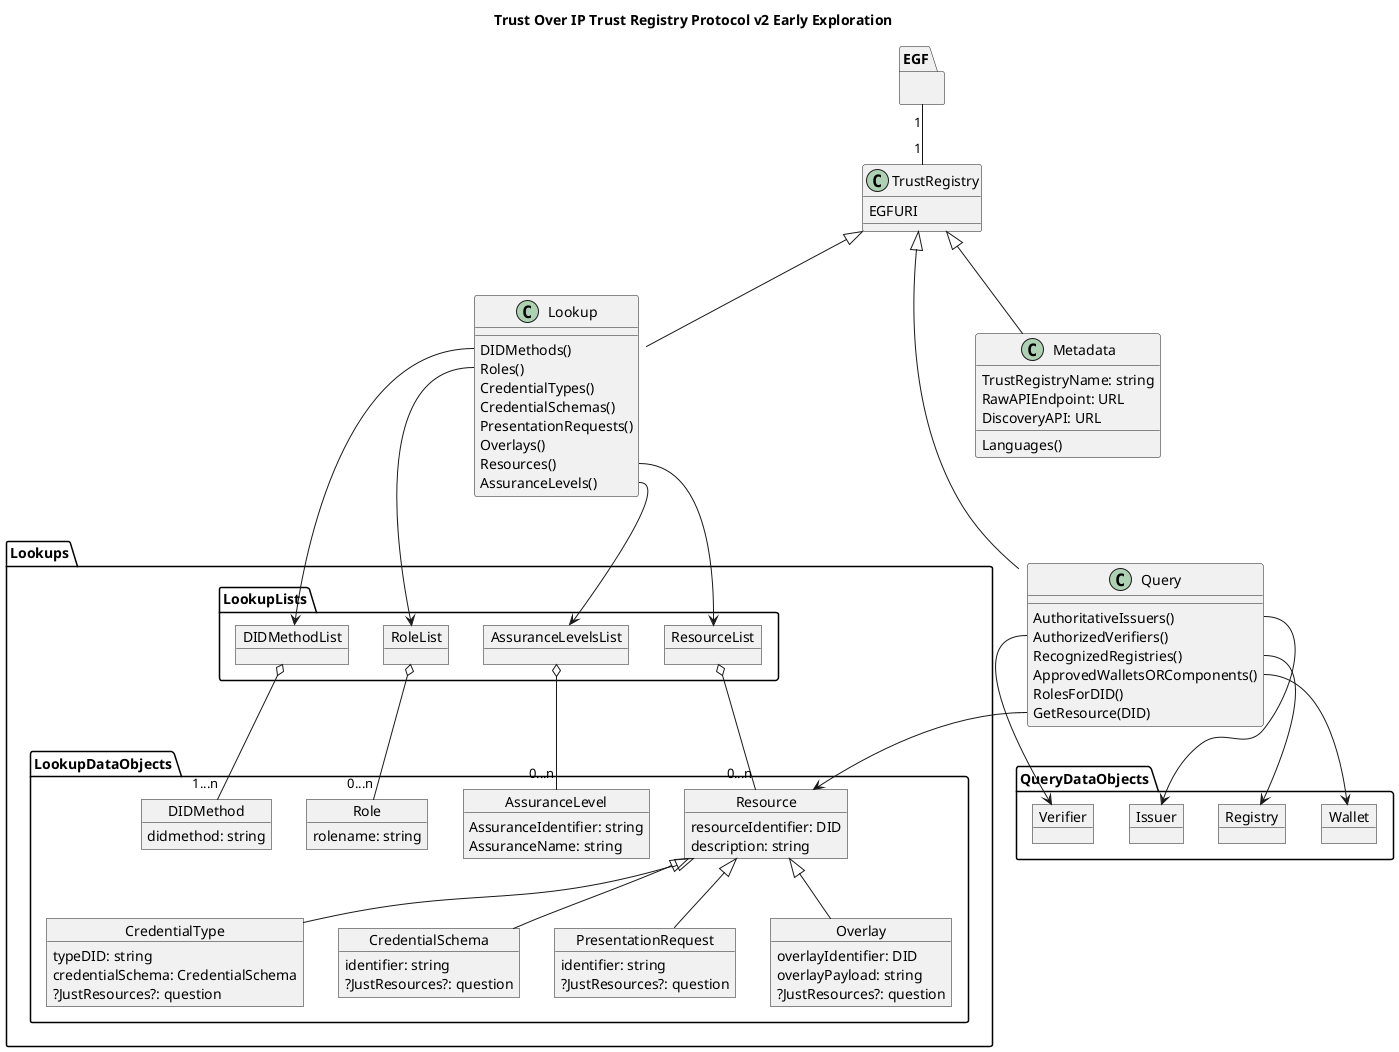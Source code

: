 @startuml



title Trust Over IP Trust Registry Protocol v2 Early Exploration

package EGF {

}

' object Error 
class TrustRegistry {
    EGFURI
}

class Query {
    AuthoritativeIssuers()
    AuthorizedVerifiers()
    RecognizedRegistries()
    ApprovedWalletsORComponents()
    RolesForDID()
    GetResource(DID)  
}

class Lookup {
    DIDMethods() 
    Roles()
    CredentialTypes()
    CredentialSchemas()
    PresentationRequests()
    Overlays()
    Resources()
    AssuranceLevels()
    

}

class Metadata {
    TrustRegistryName: string
    RawAPIEndpoint: URL 
    DiscoveryAPI: URL 
    Languages() 
}

' inheritance

EGF "1" -- "1" TrustRegistry

TrustRegistry <|-- Query
TrustRegistry <|-- Lookup 
TrustRegistry <|-- Metadata 

package QueryDataObjects {
    object Issuer 
    object Verifier 
    object Wallet 
    object Registry 
}
package Lookups {
    package LookupLists {
        object DIDMethodList
        object RoleList
        object ResourceList
        
        object AssuranceLevelsList
        ' object CredentialTypeList 
        ' object CredentialSchemaList
        ' object PresentationRequestList
        ' object OverlayList 
        
    }

    package LookupDataObjects {
    
        
        object DIDMethod {
            didmethod: string 
        }
        object Role {
            rolename: string 
        }
        object CredentialType {
            typeDID: string
            credentialSchema: CredentialSchema
            ?JustResources?: question

        }
        object CredentialSchema {
            identifier: string
            ?JustResources?: question
        }
        object PresentationRequest{
            identifier: string
            ?JustResources?: question

        }
        object Overlay {
            overlayIdentifier: DID
            overlayPayload: string 
            ?JustResources?: question
        }
        object Resource {
            resourceIdentifier: DID
            description: string 
        }
        object AssuranceLevel {
            AssuranceIdentifier: string
            AssuranceName: string
            'TODO multilingual
        }


    }
}




Query::AuthoritativeIssuers --> Issuer
Query::AuthorizedVerifiers --> Verifier 
Query::RecognizedRegistries --> Registry 
Query::ApprovedWallets --> Wallet 
Query::GetResource --> Resource

Lookup::DIDMethods --> DIDMethodList
Lookup::Roles --> RoleList

Lookup::Resources --> ResourceList  
Lookup::AssuranceLevels --> AssuranceLevelsList





DIDMethodList o-- "1...n" DIDMethod 
RoleList o-- "0...n" Role



'' High-Level lots of specific classes
' Lookup::CredentialTypes --> CredentialTypeList
' Lookup::CredentialSchemas --> CredentialSchemaList
' Lookup::PresentationRequests --> PresentationRequestList
' Lookup::Overlays --> OverlayList
' Lookup::CredentialTypes --> CredentialTypeList
' Lookup::CredentialSchemas --> CredentialSchemaList
' Lookup::PresentationRequests --> PresentationRequestList
' Lookup::Overlays --> OverlayList
' CredentialTypeList o-- "0..n" CredentialType
' CredentialSchemaList o-- "0..n" CredentialSchema
' CredentialType o-- CredentialSchema
' PresentationRequestList o-- "0..n" PresentationRequest
' OverlayList o-- "0...n" Overlay
ResourceList o-- "0...n" Resource 
AssuranceLevelsList o-- "0...n" AssuranceLevel

'' Use Resources for assets
Resource <|-- Overlay
Resource <|-- CredentialSchema
Resource <|-- PresentationRequest
Resource <|-- CredentialType

@enduml